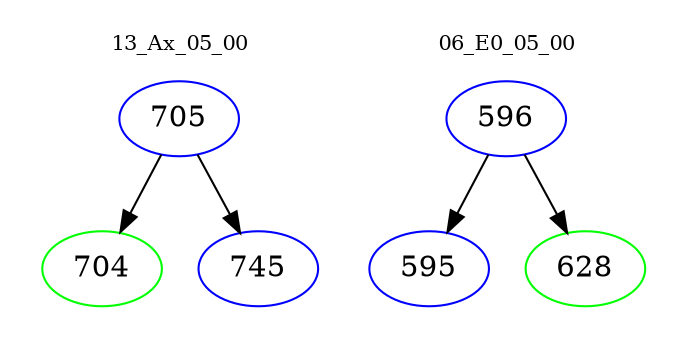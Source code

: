 digraph{
subgraph cluster_0 {
color = white
label = "13_Ax_05_00";
fontsize=10;
T0_705 [label="705", color="blue"]
T0_705 -> T0_704 [color="black"]
T0_704 [label="704", color="green"]
T0_705 -> T0_745 [color="black"]
T0_745 [label="745", color="blue"]
}
subgraph cluster_1 {
color = white
label = "06_E0_05_00";
fontsize=10;
T1_596 [label="596", color="blue"]
T1_596 -> T1_595 [color="black"]
T1_595 [label="595", color="blue"]
T1_596 -> T1_628 [color="black"]
T1_628 [label="628", color="green"]
}
}
